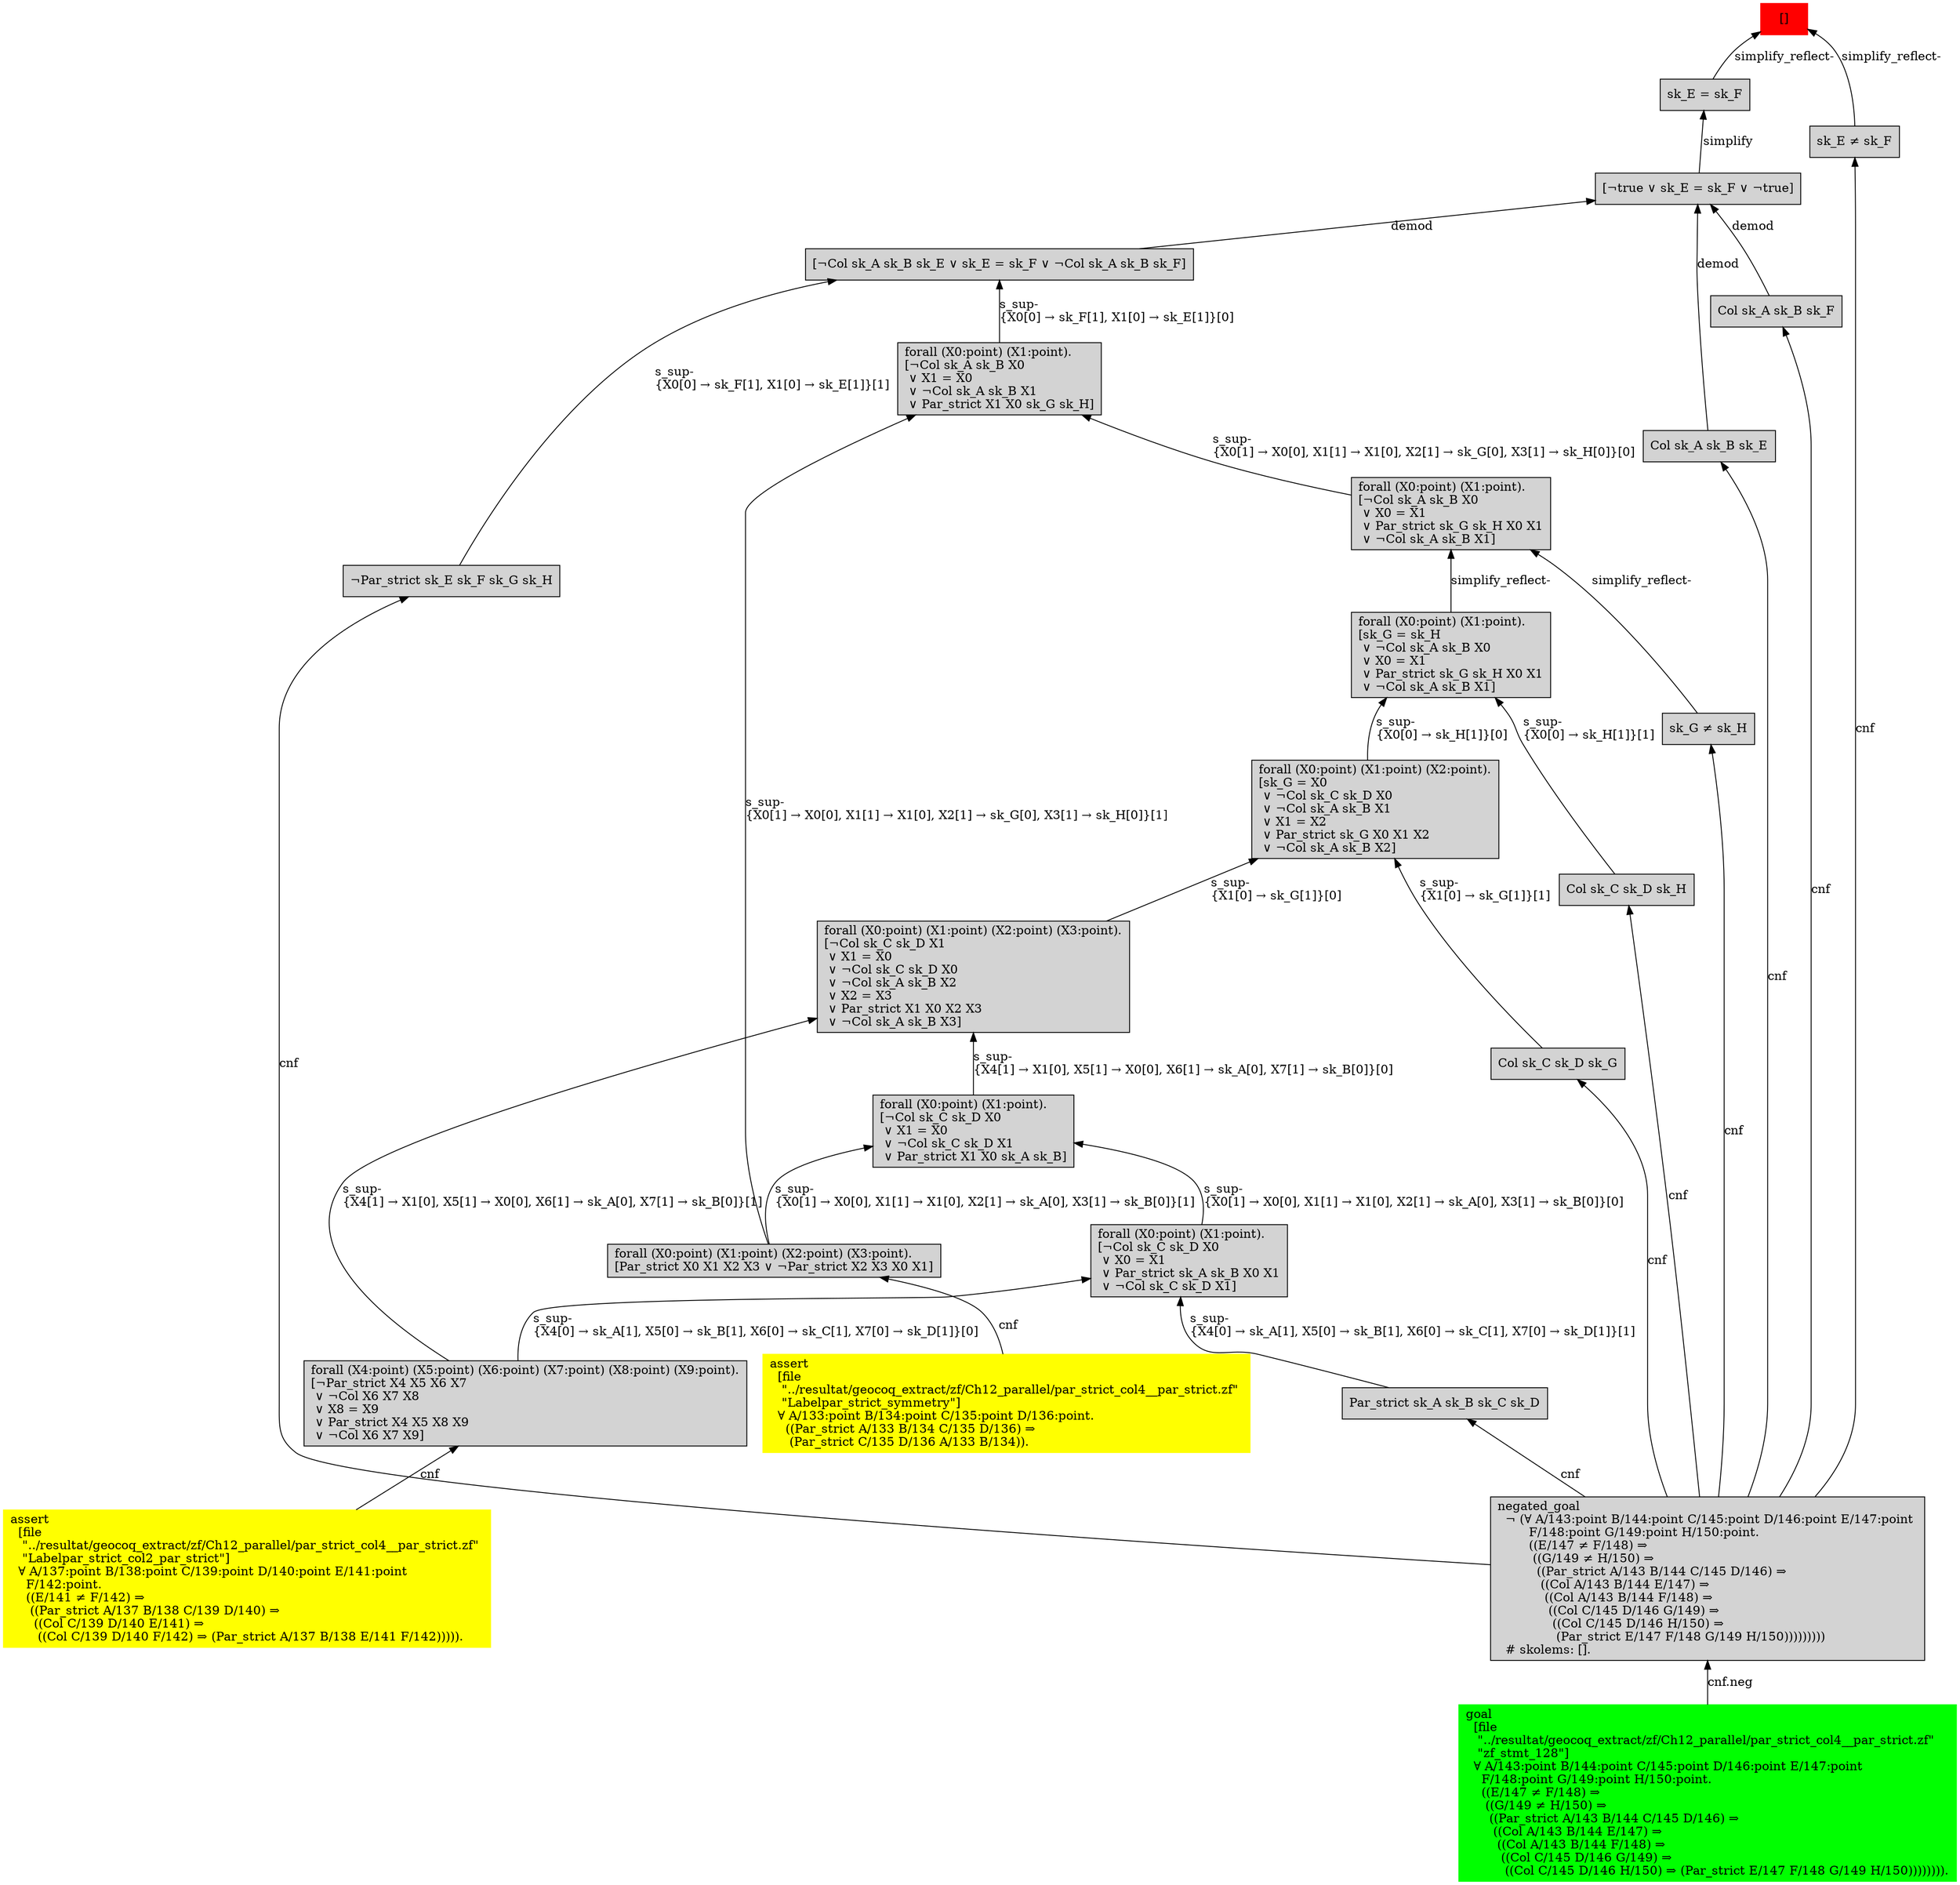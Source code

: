 digraph "unsat_graph" {
  vertex_0 [color=red, label="[]", shape=box, style=filled];
  vertex_0 -> vertex_1 [label="simplify_reflect-", dir="back"];
  vertex_1 [shape=box, label="sk_E ≠ sk_F\l", style=filled];
  vertex_1 -> vertex_2 [label="cnf", dir="back"];
  vertex_2 [shape=box, label="negated_goal\l  ¬ (∀ A/143:point B/144:point C/145:point D/146:point E/147:point \l        F/148:point G/149:point H/150:point.\l        ((E/147 ≠ F/148) ⇒\l         ((G/149 ≠ H/150) ⇒\l          ((Par_strict A/143 B/144 C/145 D/146) ⇒\l           ((Col A/143 B/144 E/147) ⇒\l            ((Col A/143 B/144 F/148) ⇒\l             ((Col C/145 D/146 G/149) ⇒\l              ((Col C/145 D/146 H/150) ⇒\l               (Par_strict E/147 F/148 G/149 H/150)))))))))\l  # skolems: [].\l", style=filled];
  vertex_2 -> vertex_3 [label="cnf.neg", dir="back"];
  vertex_3 [color=green, shape=box, label="goal\l  [file\l   \"../resultat/geocoq_extract/zf/Ch12_parallel/par_strict_col4__par_strict.zf\" \l   \"zf_stmt_128\"]\l  ∀ A/143:point B/144:point C/145:point D/146:point E/147:point \l    F/148:point G/149:point H/150:point.\l    ((E/147 ≠ F/148) ⇒\l     ((G/149 ≠ H/150) ⇒\l      ((Par_strict A/143 B/144 C/145 D/146) ⇒\l       ((Col A/143 B/144 E/147) ⇒\l        ((Col A/143 B/144 F/148) ⇒\l         ((Col C/145 D/146 G/149) ⇒\l          ((Col C/145 D/146 H/150) ⇒ (Par_strict E/147 F/148 G/149 H/150)))))))).\l", style=filled];
  vertex_0 -> vertex_4 [label="simplify_reflect-", dir="back"];
  vertex_4 [shape=box, label="sk_E = sk_F\l", style=filled];
  vertex_4 -> vertex_5 [label="simplify", dir="back"];
  vertex_5 [shape=box, label="[¬true ∨ sk_E = sk_F ∨ ¬true]\l", style=filled];
  vertex_5 -> vertex_6 [label="demod", dir="back"];
  vertex_6 [shape=box, label="Col sk_A sk_B sk_F\l", style=filled];
  vertex_6 -> vertex_2 [label="cnf", dir="back"];
  vertex_5 -> vertex_7 [label="demod", dir="back"];
  vertex_7 [shape=box, label="Col sk_A sk_B sk_E\l", style=filled];
  vertex_7 -> vertex_2 [label="cnf", dir="back"];
  vertex_5 -> vertex_8 [label="demod", dir="back"];
  vertex_8 [shape=box, label="[¬Col sk_A sk_B sk_E ∨ sk_E = sk_F ∨ ¬Col sk_A sk_B sk_F]\l", style=filled];
  vertex_8 -> vertex_9 [label="s_sup-\l\{X0[0] → sk_F[1], X1[0] → sk_E[1]\}[1]\l", dir="back"];
  vertex_9 [shape=box, label="¬Par_strict sk_E sk_F sk_G sk_H\l", style=filled];
  vertex_9 -> vertex_2 [label="cnf", dir="back"];
  vertex_8 -> vertex_10 [label="s_sup-\l\{X0[0] → sk_F[1], X1[0] → sk_E[1]\}[0]\l", dir="back"];
  vertex_10 [shape=box, label="forall (X0:point) (X1:point).\l[¬Col sk_A sk_B X0\l ∨ X1 = X0\l ∨ ¬Col sk_A sk_B X1\l ∨ Par_strict X1 X0 sk_G sk_H]\l", style=filled];
  vertex_10 -> vertex_11 [label="s_sup-\l\{X0[1] → X0[0], X1[1] → X1[0], X2[1] → sk_G[0], X3[1] → sk_H[0]\}[1]\l", dir="back"];
  vertex_11 [shape=box, label="forall (X0:point) (X1:point) (X2:point) (X3:point).\l[Par_strict X0 X1 X2 X3 ∨ ¬Par_strict X2 X3 X0 X1]\l", style=filled];
  vertex_11 -> vertex_12 [label="cnf", dir="back"];
  vertex_12 [color=yellow, shape=box, label="assert\l  [file\l   \"../resultat/geocoq_extract/zf/Ch12_parallel/par_strict_col4__par_strict.zf\" \l   \"Labelpar_strict_symmetry\"]\l  ∀ A/133:point B/134:point C/135:point D/136:point.\l    ((Par_strict A/133 B/134 C/135 D/136) ⇒\l     (Par_strict C/135 D/136 A/133 B/134)).\l", style=filled];
  vertex_10 -> vertex_13 [label="s_sup-\l\{X0[1] → X0[0], X1[1] → X1[0], X2[1] → sk_G[0], X3[1] → sk_H[0]\}[0]\l", dir="back"];
  vertex_13 [shape=box, label="forall (X0:point) (X1:point).\l[¬Col sk_A sk_B X0\l ∨ X0 = X1\l ∨ Par_strict sk_G sk_H X0 X1\l ∨ ¬Col sk_A sk_B X1]\l", style=filled];
  vertex_13 -> vertex_14 [label="simplify_reflect-", dir="back"];
  vertex_14 [shape=box, label="sk_G ≠ sk_H\l", style=filled];
  vertex_14 -> vertex_2 [label="cnf", dir="back"];
  vertex_13 -> vertex_15 [label="simplify_reflect-", dir="back"];
  vertex_15 [shape=box, label="forall (X0:point) (X1:point).\l[sk_G = sk_H\l ∨ ¬Col sk_A sk_B X0\l ∨ X0 = X1\l ∨ Par_strict sk_G sk_H X0 X1\l ∨ ¬Col sk_A sk_B X1]\l", style=filled];
  vertex_15 -> vertex_16 [label="s_sup-\l\{X0[0] → sk_H[1]\}[0]\l", dir="back"];
  vertex_16 [shape=box, label="forall (X0:point) (X1:point) (X2:point).\l[sk_G = X0\l ∨ ¬Col sk_C sk_D X0\l ∨ ¬Col sk_A sk_B X1\l ∨ X1 = X2\l ∨ Par_strict sk_G X0 X1 X2\l ∨ ¬Col sk_A sk_B X2]\l", style=filled];
  vertex_16 -> vertex_17 [label="s_sup-\l\{X1[0] → sk_G[1]\}[0]\l", dir="back"];
  vertex_17 [shape=box, label="forall (X0:point) (X1:point) (X2:point) (X3:point).\l[¬Col sk_C sk_D X1\l ∨ X1 = X0\l ∨ ¬Col sk_C sk_D X0\l ∨ ¬Col sk_A sk_B X2\l ∨ X2 = X3\l ∨ Par_strict X1 X0 X2 X3\l ∨ ¬Col sk_A sk_B X3]\l", style=filled];
  vertex_17 -> vertex_18 [label="s_sup-\l\{X4[1] → X1[0], X5[1] → X0[0], X6[1] → sk_A[0], X7[1] → sk_B[0]\}[1]\l", dir="back"];
  vertex_18 [shape=box, label="forall (X4:point) (X5:point) (X6:point) (X7:point) (X8:point) (X9:point).\l[¬Par_strict X4 X5 X6 X7\l ∨ ¬Col X6 X7 X8\l ∨ X8 = X9\l ∨ Par_strict X4 X5 X8 X9\l ∨ ¬Col X6 X7 X9]\l", style=filled];
  vertex_18 -> vertex_19 [label="cnf", dir="back"];
  vertex_19 [color=yellow, shape=box, label="assert\l  [file\l   \"../resultat/geocoq_extract/zf/Ch12_parallel/par_strict_col4__par_strict.zf\" \l   \"Labelpar_strict_col2_par_strict\"]\l  ∀ A/137:point B/138:point C/139:point D/140:point E/141:point \l    F/142:point.\l    ((E/141 ≠ F/142) ⇒\l     ((Par_strict A/137 B/138 C/139 D/140) ⇒\l      ((Col C/139 D/140 E/141) ⇒\l       ((Col C/139 D/140 F/142) ⇒ (Par_strict A/137 B/138 E/141 F/142))))).\l", style=filled];
  vertex_17 -> vertex_20 [label="s_sup-\l\{X4[1] → X1[0], X5[1] → X0[0], X6[1] → sk_A[0], X7[1] → sk_B[0]\}[0]\l", dir="back"];
  vertex_20 [shape=box, label="forall (X0:point) (X1:point).\l[¬Col sk_C sk_D X0\l ∨ X1 = X0\l ∨ ¬Col sk_C sk_D X1\l ∨ Par_strict X1 X0 sk_A sk_B]\l", style=filled];
  vertex_20 -> vertex_11 [label="s_sup-\l\{X0[1] → X0[0], X1[1] → X1[0], X2[1] → sk_A[0], X3[1] → sk_B[0]\}[1]\l", dir="back"];
  vertex_20 -> vertex_21 [label="s_sup-\l\{X0[1] → X0[0], X1[1] → X1[0], X2[1] → sk_A[0], X3[1] → sk_B[0]\}[0]\l", dir="back"];
  vertex_21 [shape=box, label="forall (X0:point) (X1:point).\l[¬Col sk_C sk_D X0\l ∨ X0 = X1\l ∨ Par_strict sk_A sk_B X0 X1\l ∨ ¬Col sk_C sk_D X1]\l", style=filled];
  vertex_21 -> vertex_18 [label="s_sup-\l\{X4[0] → sk_A[1], X5[0] → sk_B[1], X6[0] → sk_C[1], X7[0] → sk_D[1]\}[0]\l", dir="back"];
  vertex_21 -> vertex_22 [label="s_sup-\l\{X4[0] → sk_A[1], X5[0] → sk_B[1], X6[0] → sk_C[1], X7[0] → sk_D[1]\}[1]\l", dir="back"];
  vertex_22 [shape=box, label="Par_strict sk_A sk_B sk_C sk_D\l", style=filled];
  vertex_22 -> vertex_2 [label="cnf", dir="back"];
  vertex_16 -> vertex_23 [label="s_sup-\l\{X1[0] → sk_G[1]\}[1]\l", dir="back"];
  vertex_23 [shape=box, label="Col sk_C sk_D sk_G\l", style=filled];
  vertex_23 -> vertex_2 [label="cnf", dir="back"];
  vertex_15 -> vertex_24 [label="s_sup-\l\{X0[0] → sk_H[1]\}[1]\l", dir="back"];
  vertex_24 [shape=box, label="Col sk_C sk_D sk_H\l", style=filled];
  vertex_24 -> vertex_2 [label="cnf", dir="back"];
  }


